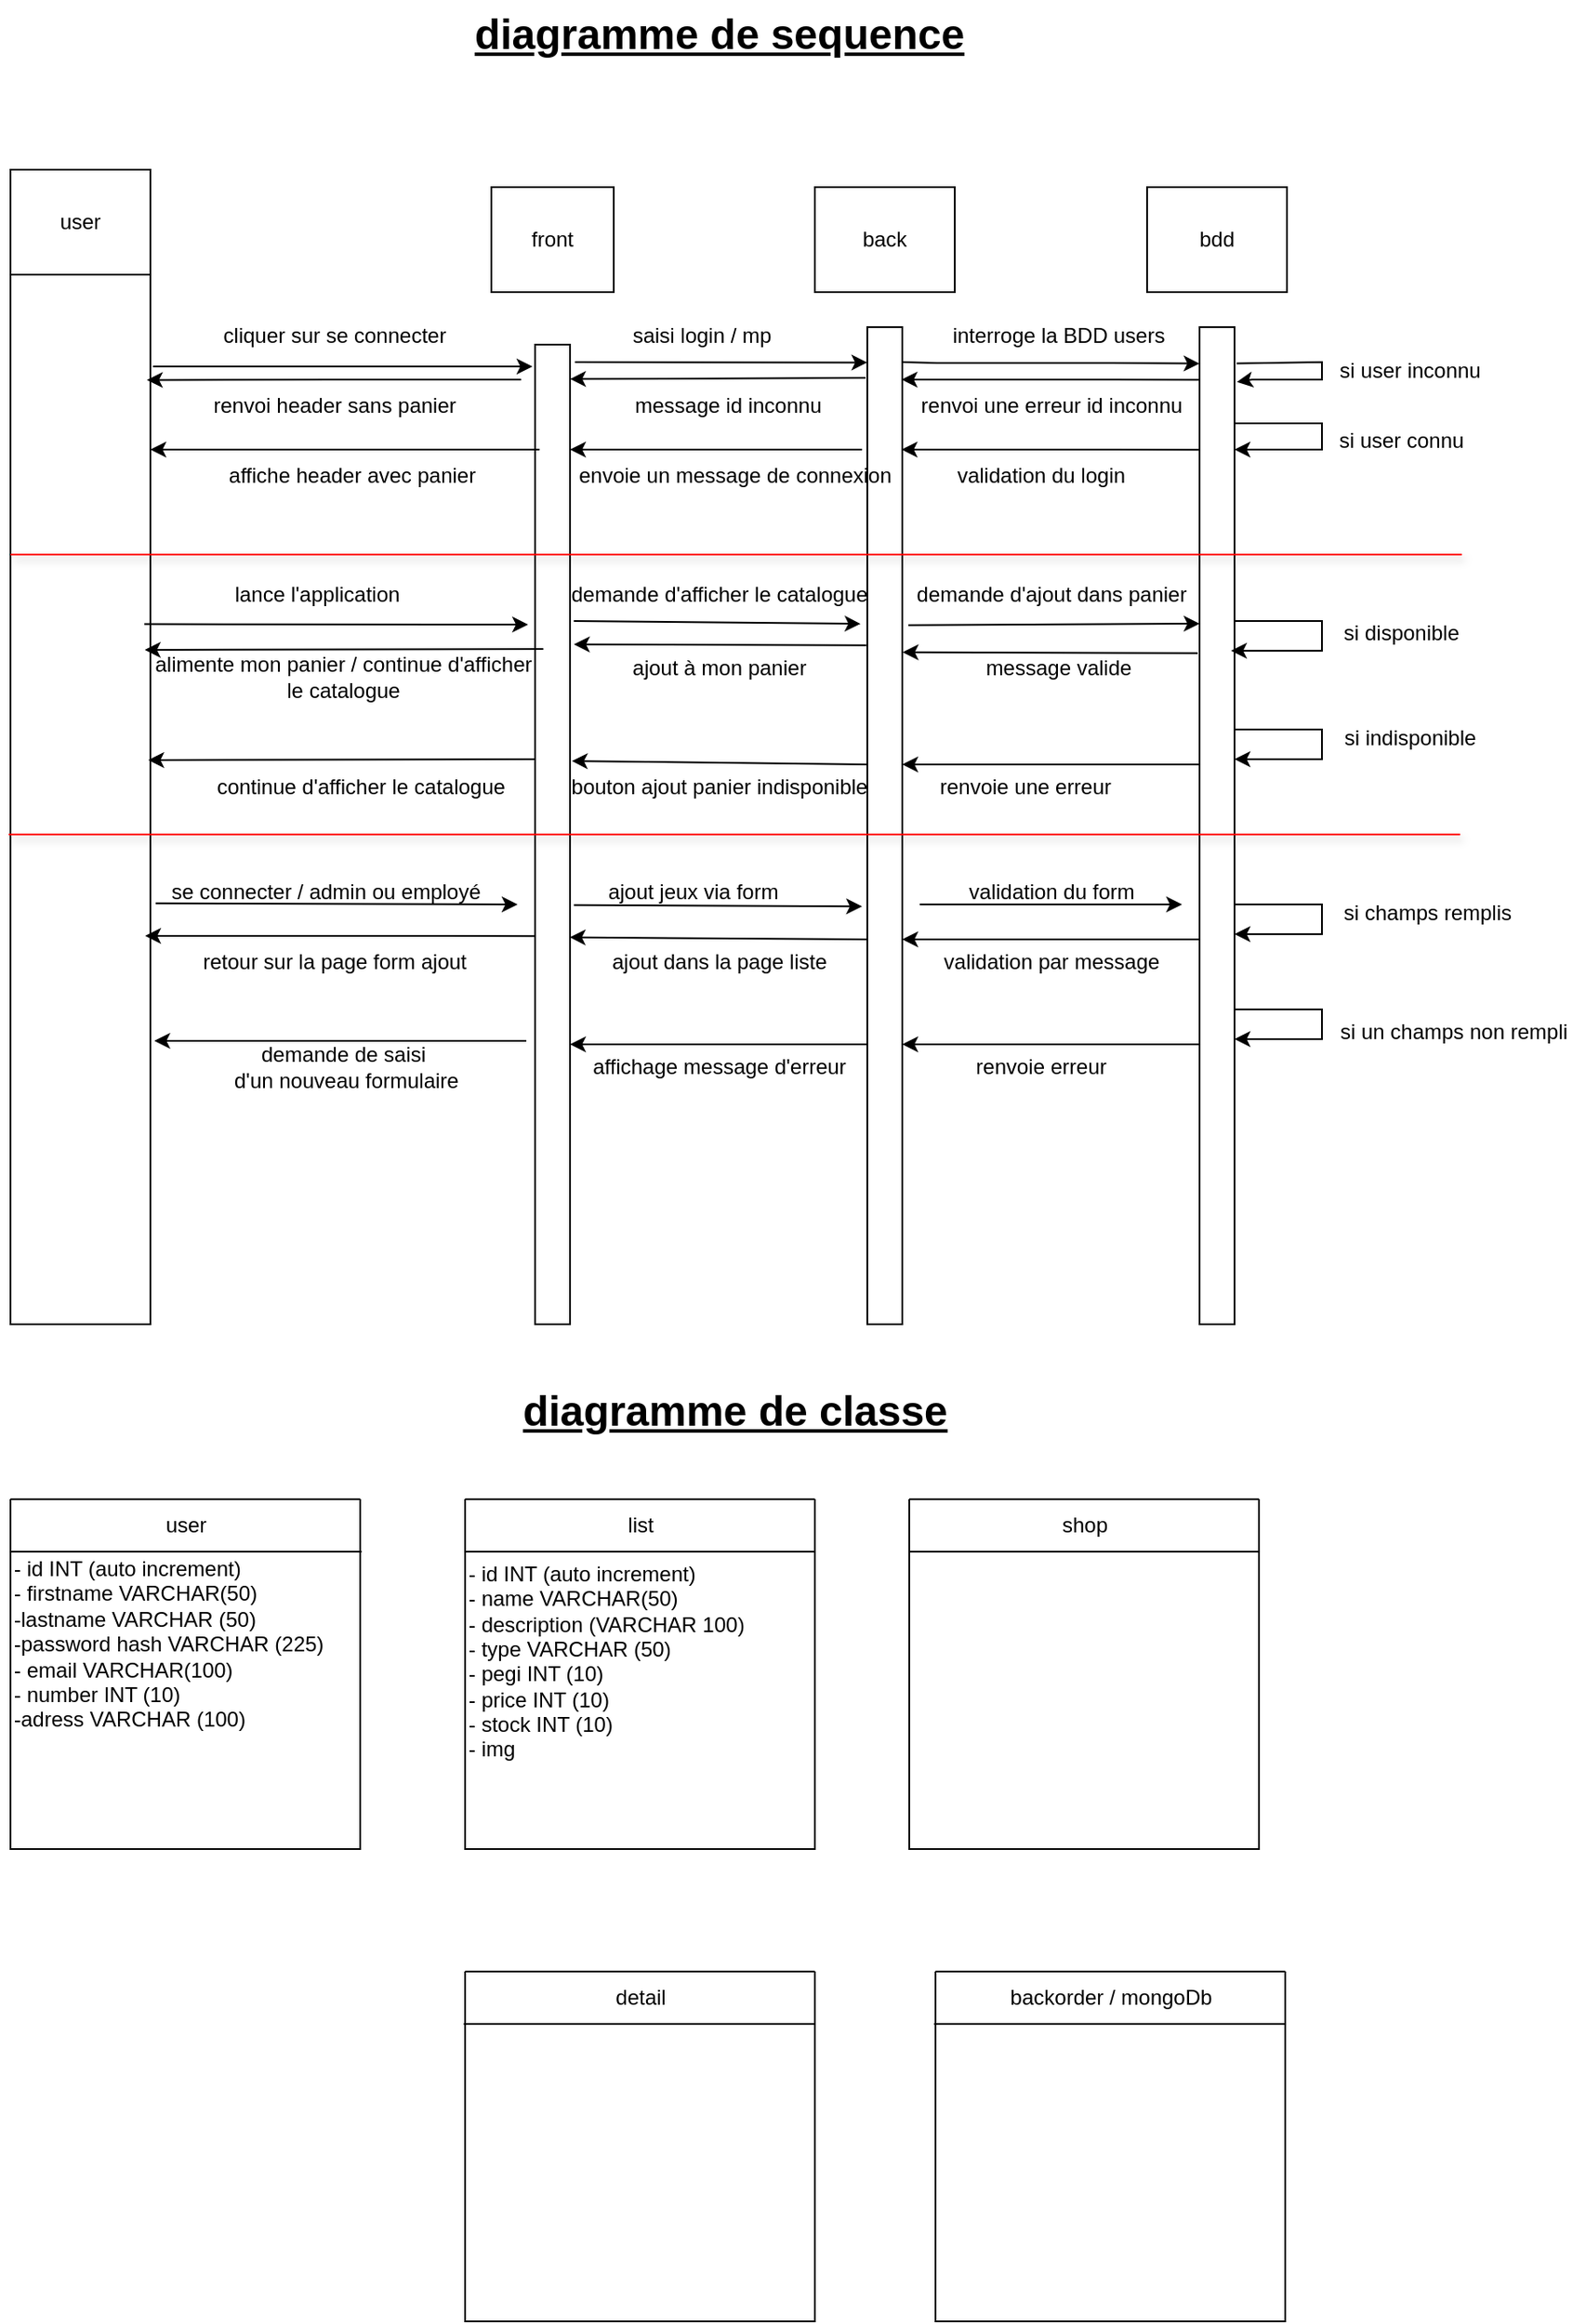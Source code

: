 <mxfile version="24.7.12">
  <diagram name="Page-1" id="rXCuF8FtUP5aOPSfzfbm">
    <mxGraphModel dx="2117" dy="522" grid="1" gridSize="10" guides="1" tooltips="1" connect="1" arrows="1" fold="1" page="1" pageScale="1" pageWidth="827" pageHeight="1169" math="0" shadow="0">
      <root>
        <mxCell id="0" />
        <mxCell id="1" parent="0" />
        <mxCell id="5uYS1BCheo57BX3cpmRm-2" value="" style="rounded=0;whiteSpace=wrap;html=1;" parent="1" vertex="1">
          <mxGeometry y="240" width="80" height="600" as="geometry" />
        </mxCell>
        <mxCell id="5uYS1BCheo57BX3cpmRm-3" value="" style="rounded=0;whiteSpace=wrap;html=1;" parent="1" vertex="1">
          <mxGeometry x="300" y="280" width="20" height="560" as="geometry" />
        </mxCell>
        <mxCell id="5uYS1BCheo57BX3cpmRm-4" value="" style="rounded=0;whiteSpace=wrap;html=1;" parent="1" vertex="1">
          <mxGeometry x="490" y="270" width="20" height="570" as="geometry" />
        </mxCell>
        <mxCell id="5uYS1BCheo57BX3cpmRm-5" value="" style="rounded=0;whiteSpace=wrap;html=1;" parent="1" vertex="1">
          <mxGeometry x="680" y="270" width="20" height="570" as="geometry" />
        </mxCell>
        <mxCell id="5uYS1BCheo57BX3cpmRm-6" value="front" style="rounded=0;whiteSpace=wrap;html=1;" parent="1" vertex="1">
          <mxGeometry x="275" y="190" width="70" height="60" as="geometry" />
        </mxCell>
        <mxCell id="5uYS1BCheo57BX3cpmRm-7" value="back" style="rounded=0;whiteSpace=wrap;html=1;" parent="1" vertex="1">
          <mxGeometry x="460" y="190" width="80" height="60" as="geometry" />
        </mxCell>
        <mxCell id="5uYS1BCheo57BX3cpmRm-8" value="bdd" style="rounded=0;whiteSpace=wrap;html=1;" parent="1" vertex="1">
          <mxGeometry x="650" y="190" width="80" height="60" as="geometry" />
        </mxCell>
        <mxCell id="GCo2jeuxj3yod2GUhZTQ-15" value="" style="edgeStyle=none;orthogonalLoop=1;jettySize=auto;html=1;rounded=0;" edge="1" parent="1">
          <mxGeometry width="80" relative="1" as="geometry">
            <mxPoint x="81.5" y="292.5" as="sourcePoint" />
            <mxPoint x="298.5" y="292.5" as="targetPoint" />
            <Array as="points">
              <mxPoint x="170.5" y="292.5" />
              <mxPoint x="240.5" y="292.5" />
            </Array>
          </mxGeometry>
        </mxCell>
        <mxCell id="GCo2jeuxj3yod2GUhZTQ-18" value="" style="endArrow=classic;html=1;rounded=0;entryX=1.05;entryY=0.653;entryDx=0;entryDy=0;entryPerimeter=0;" edge="1" parent="1">
          <mxGeometry width="50" height="50" relative="1" as="geometry">
            <mxPoint x="292" y="300" as="sourcePoint" />
            <mxPoint x="78" y="300.2" as="targetPoint" />
            <Array as="points">
              <mxPoint x="185" y="300" />
            </Array>
          </mxGeometry>
        </mxCell>
        <mxCell id="GCo2jeuxj3yod2GUhZTQ-20" value="cliquer sur se connecter" style="text;html=1;align=center;verticalAlign=middle;resizable=0;points=[];autosize=1;strokeColor=none;fillColor=none;" vertex="1" parent="1">
          <mxGeometry x="110" y="260" width="150" height="30" as="geometry" />
        </mxCell>
        <mxCell id="GCo2jeuxj3yod2GUhZTQ-21" value="" style="endArrow=classic;html=1;rounded=0;entryX=0.957;entryY=0.651;entryDx=0;entryDy=0;entryPerimeter=0;exitX=0;exitY=0.668;exitDx=0;exitDy=0;exitPerimeter=0;" edge="1" parent="1">
          <mxGeometry width="50" height="50" relative="1" as="geometry">
            <mxPoint x="302.58" y="340.04" as="sourcePoint" />
            <mxPoint x="80.0" y="340.0" as="targetPoint" />
          </mxGeometry>
        </mxCell>
        <mxCell id="GCo2jeuxj3yod2GUhZTQ-22" value="renvoi header sans panier" style="text;html=1;align=center;verticalAlign=middle;resizable=0;points=[];autosize=1;strokeColor=none;fillColor=none;" vertex="1" parent="1">
          <mxGeometry x="105" y="300" width="160" height="30" as="geometry" />
        </mxCell>
        <mxCell id="GCo2jeuxj3yod2GUhZTQ-24" value="" style="endArrow=classic;html=1;rounded=0;entryX=-0.13;entryY=0.404;entryDx=0;entryDy=0;entryPerimeter=0;exitX=1;exitY=0.138;exitDx=0;exitDy=0;exitPerimeter=0;" edge="1" parent="1">
          <mxGeometry width="50" height="50" relative="1" as="geometry">
            <mxPoint x="510" y="290" as="sourcePoint" />
            <mxPoint x="680.0" y="290.82" as="targetPoint" />
            <Array as="points">
              <mxPoint x="530" y="290.5" />
              <mxPoint x="622.6" y="290.5" />
            </Array>
          </mxGeometry>
        </mxCell>
        <mxCell id="GCo2jeuxj3yod2GUhZTQ-26" value="interroge la BDD users" style="text;html=1;align=center;verticalAlign=middle;resizable=0;points=[];autosize=1;strokeColor=none;fillColor=none;" vertex="1" parent="1">
          <mxGeometry x="529" y="260" width="140" height="30" as="geometry" />
        </mxCell>
        <mxCell id="GCo2jeuxj3yod2GUhZTQ-30" value="" style="endArrow=classic;html=1;rounded=0;entryX=0.83;entryY=0.408;entryDx=0;entryDy=0;entryPerimeter=0;" edge="1" parent="1">
          <mxGeometry width="50" height="50" relative="1" as="geometry">
            <mxPoint x="487" y="340" as="sourcePoint" />
            <mxPoint x="320.0" y="340" as="targetPoint" />
          </mxGeometry>
        </mxCell>
        <mxCell id="GCo2jeuxj3yod2GUhZTQ-32" value="" style="endArrow=classic;html=1;rounded=0;entryX=1.23;entryY=0.726;entryDx=0;entryDy=0;entryPerimeter=0;" edge="1" parent="1">
          <mxGeometry width="50" height="50" relative="1" as="geometry">
            <mxPoint x="489" y="299" as="sourcePoint" />
            <mxPoint x="320.0" y="299.66" as="targetPoint" />
          </mxGeometry>
        </mxCell>
        <mxCell id="GCo2jeuxj3yod2GUhZTQ-38" value="" style="edgeStyle=none;orthogonalLoop=1;jettySize=auto;html=1;rounded=0;exitX=1.06;exitY=0.093;exitDx=0;exitDy=0;exitPerimeter=0;entryX=1.07;entryY=0.055;entryDx=0;entryDy=0;entryPerimeter=0;" edge="1" parent="1" target="5uYS1BCheo57BX3cpmRm-5">
          <mxGeometry width="80" relative="1" as="geometry">
            <mxPoint x="701.2" y="290.69" as="sourcePoint" />
            <mxPoint x="700" y="310" as="targetPoint" />
            <Array as="points">
              <mxPoint x="750" y="290" />
              <mxPoint x="750" y="300" />
              <mxPoint x="730" y="300" />
              <mxPoint x="710" y="300" />
            </Array>
          </mxGeometry>
        </mxCell>
        <mxCell id="GCo2jeuxj3yod2GUhZTQ-39" value="si user inconnu" style="text;html=1;align=center;verticalAlign=middle;resizable=0;points=[];autosize=1;strokeColor=none;fillColor=none;" vertex="1" parent="1">
          <mxGeometry x="750" y="280" width="100" height="30" as="geometry" />
        </mxCell>
        <mxCell id="GCo2jeuxj3yod2GUhZTQ-40" value="renvoi une erreur id inconnu" style="text;html=1;align=center;verticalAlign=middle;resizable=0;points=[];autosize=1;strokeColor=none;fillColor=none;" vertex="1" parent="1">
          <mxGeometry x="510" y="300" width="170" height="30" as="geometry" />
        </mxCell>
        <mxCell id="GCo2jeuxj3yod2GUhZTQ-41" value="si user connu" style="text;html=1;align=center;verticalAlign=middle;resizable=0;points=[];autosize=1;strokeColor=none;fillColor=none;" vertex="1" parent="1">
          <mxGeometry x="750" y="320" width="90" height="30" as="geometry" />
        </mxCell>
        <mxCell id="GCo2jeuxj3yod2GUhZTQ-42" value="" style="edgeStyle=none;orthogonalLoop=1;jettySize=auto;html=1;rounded=0;entryX=1.02;entryY=0.202;entryDx=0;entryDy=0;entryPerimeter=0;fillColor=#3EFF30;" edge="1" parent="1">
          <mxGeometry width="80" relative="1" as="geometry">
            <mxPoint x="700" y="325" as="sourcePoint" />
            <mxPoint x="700" y="340" as="targetPoint" />
            <Array as="points">
              <mxPoint x="720" y="325" />
              <mxPoint x="750" y="325" />
              <mxPoint x="750" y="340" />
            </Array>
          </mxGeometry>
        </mxCell>
        <mxCell id="GCo2jeuxj3yod2GUhZTQ-43" value="envoie un message de connexion" style="text;html=1;align=center;verticalAlign=middle;resizable=0;points=[];autosize=1;strokeColor=none;fillColor=none;" vertex="1" parent="1">
          <mxGeometry x="314" y="340" width="200" height="30" as="geometry" />
        </mxCell>
        <mxCell id="GCo2jeuxj3yod2GUhZTQ-44" value="affiche header avec panier" style="text;html=1;align=center;verticalAlign=middle;resizable=0;points=[];autosize=1;strokeColor=none;fillColor=none;" vertex="1" parent="1">
          <mxGeometry x="115" y="340" width="160" height="30" as="geometry" />
        </mxCell>
        <mxCell id="GCo2jeuxj3yod2GUhZTQ-45" value="" style="endArrow=classic;html=1;rounded=0;exitX=0.02;exitY=0.179;exitDx=0;exitDy=0;exitPerimeter=0;" edge="1" parent="1">
          <mxGeometry width="50" height="50" relative="1" as="geometry">
            <mxPoint x="680.0" y="340.07" as="sourcePoint" />
            <mxPoint x="509.6" y="340" as="targetPoint" />
          </mxGeometry>
        </mxCell>
        <mxCell id="GCo2jeuxj3yod2GUhZTQ-46" value="" style="endArrow=classic;html=1;rounded=0;exitX=1.14;exitY=0.059;exitDx=0;exitDy=0;exitPerimeter=0;entryX=0;entryY=0.09;entryDx=0;entryDy=0;entryPerimeter=0;" edge="1" parent="1">
          <mxGeometry width="50" height="50" relative="1" as="geometry">
            <mxPoint x="322.8" y="290" as="sourcePoint" />
            <mxPoint x="490" y="290.23" as="targetPoint" />
          </mxGeometry>
        </mxCell>
        <mxCell id="GCo2jeuxj3yod2GUhZTQ-47" value="saisi login / mp" style="text;html=1;align=center;verticalAlign=middle;resizable=0;points=[];autosize=1;strokeColor=none;fillColor=none;" vertex="1" parent="1">
          <mxGeometry x="345" y="260" width="100" height="30" as="geometry" />
        </mxCell>
        <mxCell id="GCo2jeuxj3yod2GUhZTQ-48" value="message id inconnu" style="text;html=1;align=center;verticalAlign=middle;resizable=0;points=[];autosize=1;strokeColor=none;fillColor=none;" vertex="1" parent="1">
          <mxGeometry x="345" y="300" width="130" height="30" as="geometry" />
        </mxCell>
        <mxCell id="GCo2jeuxj3yod2GUhZTQ-50" value="" style="endArrow=classic;html=1;rounded=0;exitX=0.02;exitY=0.179;exitDx=0;exitDy=0;exitPerimeter=0;" edge="1" parent="1">
          <mxGeometry width="50" height="50" relative="1" as="geometry">
            <mxPoint x="680.0" y="300.07" as="sourcePoint" />
            <mxPoint x="509.6" y="300" as="targetPoint" />
          </mxGeometry>
        </mxCell>
        <mxCell id="GCo2jeuxj3yod2GUhZTQ-51" value="validation du login" style="text;html=1;align=center;verticalAlign=middle;resizable=0;points=[];autosize=1;strokeColor=none;fillColor=none;" vertex="1" parent="1">
          <mxGeometry x="529" y="340" width="120" height="30" as="geometry" />
        </mxCell>
        <mxCell id="GCo2jeuxj3yod2GUhZTQ-115" value="" style="endArrow=classic;html=1;rounded=0;exitX=0.957;exitY=0.333;exitDx=0;exitDy=0;exitPerimeter=0;" edge="1" parent="1" source="5uYS1BCheo57BX3cpmRm-2">
          <mxGeometry width="50" height="50" relative="1" as="geometry">
            <mxPoint x="140" y="490" as="sourcePoint" />
            <mxPoint x="296" y="440" as="targetPoint" />
          </mxGeometry>
        </mxCell>
        <mxCell id="GCo2jeuxj3yod2GUhZTQ-116" value="lance l&#39;application" style="text;html=1;align=center;verticalAlign=middle;resizable=0;points=[];autosize=1;strokeColor=none;fillColor=none;" vertex="1" parent="1">
          <mxGeometry x="115" y="408" width="120" height="30" as="geometry" />
        </mxCell>
        <mxCell id="GCo2jeuxj3yod2GUhZTQ-117" value="" style="endArrow=classic;html=1;rounded=0;entryX=0.927;entryY=1.053;entryDx=0;entryDy=0;entryPerimeter=0;exitX=0.064;exitY=1;exitDx=0;exitDy=0;exitPerimeter=0;" edge="1" parent="1" source="GCo2jeuxj3yod2GUhZTQ-118" target="GCo2jeuxj3yod2GUhZTQ-118">
          <mxGeometry width="50" height="50" relative="1" as="geometry">
            <mxPoint x="420" y="440" as="sourcePoint" />
            <mxPoint x="590" y="410" as="targetPoint" />
          </mxGeometry>
        </mxCell>
        <mxCell id="GCo2jeuxj3yod2GUhZTQ-118" value="demande d&#39;afficher le catalogue" style="text;html=1;align=center;verticalAlign=middle;resizable=0;points=[];autosize=1;strokeColor=none;fillColor=none;" vertex="1" parent="1">
          <mxGeometry x="310" y="408" width="190" height="30" as="geometry" />
        </mxCell>
        <mxCell id="GCo2jeuxj3yod2GUhZTQ-119" value="" style="endArrow=classic;html=1;rounded=0;exitX=0.047;exitY=1.08;exitDx=0;exitDy=0;exitPerimeter=0;" edge="1" parent="1" source="GCo2jeuxj3yod2GUhZTQ-120">
          <mxGeometry width="50" height="50" relative="1" as="geometry">
            <mxPoint x="520" y="440" as="sourcePoint" />
            <mxPoint x="680" y="439.5" as="targetPoint" />
          </mxGeometry>
        </mxCell>
        <mxCell id="GCo2jeuxj3yod2GUhZTQ-120" value="demande d&#39;ajout dans panier" style="text;html=1;align=center;verticalAlign=middle;resizable=0;points=[];autosize=1;strokeColor=none;fillColor=none;" vertex="1" parent="1">
          <mxGeometry x="505" y="408" width="180" height="30" as="geometry" />
        </mxCell>
        <mxCell id="GCo2jeuxj3yod2GUhZTQ-122" value="" style="endArrow=classic;html=1;rounded=0;" edge="1" parent="1">
          <mxGeometry width="50" height="50" relative="1" as="geometry">
            <mxPoint x="700" y="438" as="sourcePoint" />
            <mxPoint x="698" y="455" as="targetPoint" />
            <Array as="points">
              <mxPoint x="750" y="438" />
              <mxPoint x="750" y="455" />
            </Array>
          </mxGeometry>
        </mxCell>
        <mxCell id="GCo2jeuxj3yod2GUhZTQ-123" value="si disponible" style="text;html=1;align=center;verticalAlign=middle;resizable=0;points=[];autosize=1;strokeColor=none;fillColor=none;" vertex="1" parent="1">
          <mxGeometry x="750" y="430" width="90" height="30" as="geometry" />
        </mxCell>
        <mxCell id="GCo2jeuxj3yod2GUhZTQ-124" value="" style="endArrow=classic;html=1;rounded=0;exitX=-0.05;exitY=0.327;exitDx=0;exitDy=0;entryX=1.01;entryY=0.326;entryDx=0;entryDy=0;entryPerimeter=0;exitPerimeter=0;" edge="1" parent="1" source="5uYS1BCheo57BX3cpmRm-5" target="5uYS1BCheo57BX3cpmRm-4">
          <mxGeometry width="50" height="50" relative="1" as="geometry">
            <mxPoint x="610" y="454.5" as="sourcePoint" />
            <mxPoint x="550" y="454.5" as="targetPoint" />
          </mxGeometry>
        </mxCell>
        <mxCell id="GCo2jeuxj3yod2GUhZTQ-125" value="message valide" style="text;html=1;align=center;verticalAlign=middle;resizable=0;points=[];autosize=1;strokeColor=none;fillColor=none;" vertex="1" parent="1">
          <mxGeometry x="544" y="450" width="110" height="30" as="geometry" />
        </mxCell>
        <mxCell id="GCo2jeuxj3yod2GUhZTQ-126" value="" style="endArrow=classic;html=1;rounded=0;exitX=-0.03;exitY=0.319;exitDx=0;exitDy=0;entryX=1.11;entryY=0.306;entryDx=0;entryDy=0;entryPerimeter=0;exitPerimeter=0;" edge="1" parent="1" source="5uYS1BCheo57BX3cpmRm-4" target="5uYS1BCheo57BX3cpmRm-3">
          <mxGeometry width="50" height="50" relative="1" as="geometry">
            <mxPoint x="472.5" y="454.5" as="sourcePoint" />
            <mxPoint x="340" y="453" as="targetPoint" />
          </mxGeometry>
        </mxCell>
        <mxCell id="GCo2jeuxj3yod2GUhZTQ-127" value="ajout à mon panier" style="text;html=1;align=center;verticalAlign=middle;resizable=0;points=[];autosize=1;strokeColor=none;fillColor=none;" vertex="1" parent="1">
          <mxGeometry x="345" y="450" width="120" height="30" as="geometry" />
        </mxCell>
        <mxCell id="GCo2jeuxj3yod2GUhZTQ-128" value="" style="endArrow=classic;html=1;rounded=0;entryX=1.06;entryY=0.699;entryDx=0;entryDy=0;entryPerimeter=0;exitX=0.978;exitY=0.1;exitDx=0;exitDy=0;exitPerimeter=0;" edge="1" parent="1" source="GCo2jeuxj3yod2GUhZTQ-129">
          <mxGeometry width="50" height="50" relative="1" as="geometry">
            <mxPoint x="273.2" y="454.9" as="sourcePoint" />
            <mxPoint x="76.8" y="454.5" as="targetPoint" />
          </mxGeometry>
        </mxCell>
        <mxCell id="GCo2jeuxj3yod2GUhZTQ-129" value="alimente mon panier / continue d&#39;afficher&lt;div&gt;le catalogue&lt;/div&gt;" style="text;html=1;align=center;verticalAlign=middle;resizable=0;points=[];autosize=1;strokeColor=none;fillColor=none;" vertex="1" parent="1">
          <mxGeometry x="70" y="450" width="240" height="40" as="geometry" />
        </mxCell>
        <mxCell id="GCo2jeuxj3yod2GUhZTQ-130" value="" style="endArrow=classic;html=1;rounded=0;entryX=1;entryY=0.5;entryDx=0;entryDy=0;" edge="1" parent="1">
          <mxGeometry width="50" height="50" relative="1" as="geometry">
            <mxPoint x="700" y="500" as="sourcePoint" />
            <mxPoint x="700" y="517" as="targetPoint" />
            <Array as="points">
              <mxPoint x="750" y="500" />
              <mxPoint x="750" y="517" />
            </Array>
          </mxGeometry>
        </mxCell>
        <mxCell id="GCo2jeuxj3yod2GUhZTQ-131" value="si indisponible" style="text;html=1;align=center;verticalAlign=middle;resizable=0;points=[];autosize=1;strokeColor=none;fillColor=none;" vertex="1" parent="1">
          <mxGeometry x="750" y="490" width="100" height="30" as="geometry" />
        </mxCell>
        <mxCell id="GCo2jeuxj3yod2GUhZTQ-132" value="" style="endArrow=classic;html=1;rounded=0;exitX=0;exitY=0.5;exitDx=0;exitDy=0;entryX=1;entryY=0.5;entryDx=0;entryDy=0;" edge="1" parent="1">
          <mxGeometry width="50" height="50" relative="1" as="geometry">
            <mxPoint x="680" y="520" as="sourcePoint" />
            <mxPoint x="510" y="520" as="targetPoint" />
          </mxGeometry>
        </mxCell>
        <mxCell id="GCo2jeuxj3yod2GUhZTQ-133" value="" style="endArrow=classic;html=1;rounded=0;exitX=0;exitY=0.5;exitDx=0;exitDy=0;entryX=1.06;entryY=0.481;entryDx=0;entryDy=0;entryPerimeter=0;" edge="1" parent="1">
          <mxGeometry width="50" height="50" relative="1" as="geometry">
            <mxPoint x="490" y="520" as="sourcePoint" />
            <mxPoint x="321" y="518" as="targetPoint" />
          </mxGeometry>
        </mxCell>
        <mxCell id="GCo2jeuxj3yod2GUhZTQ-134" value="renvoie une erreur" style="text;html=1;align=center;verticalAlign=middle;resizable=0;points=[];autosize=1;strokeColor=none;fillColor=none;" vertex="1" parent="1">
          <mxGeometry x="520" y="518" width="120" height="30" as="geometry" />
        </mxCell>
        <mxCell id="GCo2jeuxj3yod2GUhZTQ-135" value="bouton ajout panier indisponible" style="text;html=1;align=center;verticalAlign=middle;resizable=0;points=[];autosize=1;strokeColor=none;fillColor=none;" vertex="1" parent="1">
          <mxGeometry x="310" y="518" width="190" height="30" as="geometry" />
        </mxCell>
        <mxCell id="GCo2jeuxj3yod2GUhZTQ-136" value="" style="endArrow=classic;html=1;rounded=0;entryX=1.06;entryY=0.699;entryDx=0;entryDy=0;entryPerimeter=0;exitX=-0.1;exitY=0.483;exitDx=0;exitDy=0;exitPerimeter=0;" edge="1" parent="1">
          <mxGeometry width="50" height="50" relative="1" as="geometry">
            <mxPoint x="300" y="517" as="sourcePoint" />
            <mxPoint x="78.8" y="517.5" as="targetPoint" />
          </mxGeometry>
        </mxCell>
        <mxCell id="GCo2jeuxj3yod2GUhZTQ-137" value="continue d&#39;afficher le catalogue" style="text;html=1;align=center;verticalAlign=middle;resizable=0;points=[];autosize=1;strokeColor=none;fillColor=none;" vertex="1" parent="1">
          <mxGeometry x="105" y="518" width="190" height="30" as="geometry" />
        </mxCell>
        <mxCell id="GCo2jeuxj3yod2GUhZTQ-138" value="" style="endArrow=none;html=1;rounded=0;shadow=1;strokeColor=#FF0000;" edge="1" parent="1">
          <mxGeometry width="50" height="50" relative="1" as="geometry">
            <mxPoint y="400" as="sourcePoint" />
            <mxPoint x="830" y="400" as="targetPoint" />
          </mxGeometry>
        </mxCell>
        <mxCell id="GCo2jeuxj3yod2GUhZTQ-140" value="" style="endArrow=none;html=1;rounded=0;shadow=1;strokeColor=#FF0000;" edge="1" parent="1">
          <mxGeometry width="50" height="50" relative="1" as="geometry">
            <mxPoint x="-1" y="560" as="sourcePoint" />
            <mxPoint x="829" y="560" as="targetPoint" />
          </mxGeometry>
        </mxCell>
        <mxCell id="GCo2jeuxj3yod2GUhZTQ-141" value="user" style="rounded=0;whiteSpace=wrap;html=1;" vertex="1" parent="1">
          <mxGeometry y="180" width="80" height="60" as="geometry" />
        </mxCell>
        <mxCell id="GCo2jeuxj3yod2GUhZTQ-142" value="" style="endArrow=classic;html=1;rounded=0;exitX=1.038;exitY=0.599;exitDx=0;exitDy=0;exitPerimeter=0;" edge="1" parent="1" source="5uYS1BCheo57BX3cpmRm-2">
          <mxGeometry width="50" height="50" relative="1" as="geometry">
            <mxPoint x="110" y="600" as="sourcePoint" />
            <mxPoint x="290" y="600" as="targetPoint" />
          </mxGeometry>
        </mxCell>
        <mxCell id="GCo2jeuxj3yod2GUhZTQ-143" value="se connecter / admin ou employé" style="text;html=1;align=center;verticalAlign=middle;resizable=0;points=[];autosize=1;strokeColor=none;fillColor=none;" vertex="1" parent="1">
          <mxGeometry x="80" y="578" width="200" height="30" as="geometry" />
        </mxCell>
        <mxCell id="GCo2jeuxj3yod2GUhZTQ-144" value="" style="endArrow=classic;html=1;rounded=0;entryX=-0.15;entryY=0.581;entryDx=0;entryDy=0;entryPerimeter=0;exitX=1.11;exitY=0.572;exitDx=0;exitDy=0;exitPerimeter=0;" edge="1" parent="1" source="5uYS1BCheo57BX3cpmRm-3" target="5uYS1BCheo57BX3cpmRm-4">
          <mxGeometry width="50" height="50" relative="1" as="geometry">
            <mxPoint x="355" y="600" as="sourcePoint" />
            <mxPoint x="455" y="600" as="targetPoint" />
          </mxGeometry>
        </mxCell>
        <mxCell id="GCo2jeuxj3yod2GUhZTQ-145" value="ajout jeux via form" style="text;html=1;align=center;verticalAlign=middle;resizable=0;points=[];autosize=1;strokeColor=none;fillColor=none;" vertex="1" parent="1">
          <mxGeometry x="330" y="578" width="120" height="30" as="geometry" />
        </mxCell>
        <mxCell id="GCo2jeuxj3yod2GUhZTQ-146" value="" style="endArrow=classic;html=1;rounded=0;" edge="1" parent="1">
          <mxGeometry width="50" height="50" relative="1" as="geometry">
            <mxPoint x="520" y="600" as="sourcePoint" />
            <mxPoint x="670" y="600" as="targetPoint" />
          </mxGeometry>
        </mxCell>
        <mxCell id="GCo2jeuxj3yod2GUhZTQ-148" value="validation du form" style="text;html=1;align=center;verticalAlign=middle;resizable=0;points=[];autosize=1;strokeColor=none;fillColor=none;" vertex="1" parent="1">
          <mxGeometry x="535" y="578" width="120" height="30" as="geometry" />
        </mxCell>
        <mxCell id="GCo2jeuxj3yod2GUhZTQ-149" value="" style="endArrow=classic;html=1;rounded=0;entryX=1;entryY=0.5;entryDx=0;entryDy=0;" edge="1" parent="1">
          <mxGeometry width="50" height="50" relative="1" as="geometry">
            <mxPoint x="700" y="600" as="sourcePoint" />
            <mxPoint x="700" y="617" as="targetPoint" />
            <Array as="points">
              <mxPoint x="750" y="600" />
              <mxPoint x="750" y="617" />
            </Array>
          </mxGeometry>
        </mxCell>
        <mxCell id="GCo2jeuxj3yod2GUhZTQ-150" value="si champs remplis" style="text;html=1;align=center;verticalAlign=middle;resizable=0;points=[];autosize=1;strokeColor=none;fillColor=none;" vertex="1" parent="1">
          <mxGeometry x="750" y="590" width="120" height="30" as="geometry" />
        </mxCell>
        <mxCell id="GCo2jeuxj3yod2GUhZTQ-151" value="" style="endArrow=classic;html=1;rounded=0;entryX=1;entryY=0.614;entryDx=0;entryDy=0;entryPerimeter=0;" edge="1" parent="1" target="5uYS1BCheo57BX3cpmRm-4">
          <mxGeometry width="50" height="50" relative="1" as="geometry">
            <mxPoint x="680" y="620" as="sourcePoint" />
            <mxPoint x="566" y="620" as="targetPoint" />
          </mxGeometry>
        </mxCell>
        <mxCell id="GCo2jeuxj3yod2GUhZTQ-152" value="validation par message" style="text;html=1;align=center;verticalAlign=middle;resizable=0;points=[];autosize=1;strokeColor=none;fillColor=none;" vertex="1" parent="1">
          <mxGeometry x="520" y="618" width="150" height="30" as="geometry" />
        </mxCell>
        <mxCell id="GCo2jeuxj3yod2GUhZTQ-154" value="" style="endArrow=classic;html=1;rounded=0;entryX=0.99;entryY=0.605;entryDx=0;entryDy=0;entryPerimeter=0;" edge="1" parent="1" target="5uYS1BCheo57BX3cpmRm-3">
          <mxGeometry width="50" height="50" relative="1" as="geometry">
            <mxPoint x="490" y="620" as="sourcePoint" />
            <mxPoint x="350" y="620" as="targetPoint" />
          </mxGeometry>
        </mxCell>
        <mxCell id="GCo2jeuxj3yod2GUhZTQ-155" value="ajout dans la page liste" style="text;html=1;align=center;verticalAlign=middle;resizable=0;points=[];autosize=1;strokeColor=none;fillColor=none;" vertex="1" parent="1">
          <mxGeometry x="330" y="618" width="150" height="30" as="geometry" />
        </mxCell>
        <mxCell id="GCo2jeuxj3yod2GUhZTQ-156" value="" style="endArrow=classic;html=1;rounded=0;exitX=0;exitY=0.693;exitDx=0;exitDy=0;exitPerimeter=0;" edge="1" parent="1">
          <mxGeometry width="50" height="50" relative="1" as="geometry">
            <mxPoint x="300" y="618.08" as="sourcePoint" />
            <mxPoint x="77" y="618" as="targetPoint" />
          </mxGeometry>
        </mxCell>
        <mxCell id="GCo2jeuxj3yod2GUhZTQ-157" value="retour sur la page form ajout" style="text;html=1;align=center;verticalAlign=middle;resizable=0;points=[];autosize=1;strokeColor=none;fillColor=none;" vertex="1" parent="1">
          <mxGeometry x="100" y="618" width="170" height="30" as="geometry" />
        </mxCell>
        <mxCell id="GCo2jeuxj3yod2GUhZTQ-158" value="" style="endArrow=classic;html=1;rounded=0;entryX=1;entryY=0.5;entryDx=0;entryDy=0;" edge="1" parent="1">
          <mxGeometry width="50" height="50" relative="1" as="geometry">
            <mxPoint x="700" y="660" as="sourcePoint" />
            <mxPoint x="700" y="677" as="targetPoint" />
            <Array as="points">
              <mxPoint x="750" y="660" />
              <mxPoint x="750" y="677" />
            </Array>
          </mxGeometry>
        </mxCell>
        <mxCell id="GCo2jeuxj3yod2GUhZTQ-159" value="si un champs non rempli" style="text;html=1;align=center;verticalAlign=middle;resizable=0;points=[];autosize=1;strokeColor=none;fillColor=none;" vertex="1" parent="1">
          <mxGeometry x="750" y="658" width="150" height="30" as="geometry" />
        </mxCell>
        <mxCell id="GCo2jeuxj3yod2GUhZTQ-160" value="" style="endArrow=classic;html=1;rounded=0;entryX=1;entryY=0.614;entryDx=0;entryDy=0;entryPerimeter=0;" edge="1" parent="1">
          <mxGeometry width="50" height="50" relative="1" as="geometry">
            <mxPoint x="680" y="680" as="sourcePoint" />
            <mxPoint x="510" y="680" as="targetPoint" />
          </mxGeometry>
        </mxCell>
        <mxCell id="GCo2jeuxj3yod2GUhZTQ-161" value="" style="endArrow=classic;html=1;rounded=0;entryX=1;entryY=0.614;entryDx=0;entryDy=0;entryPerimeter=0;" edge="1" parent="1">
          <mxGeometry width="50" height="50" relative="1" as="geometry">
            <mxPoint x="490" y="680" as="sourcePoint" />
            <mxPoint x="320" y="680" as="targetPoint" />
          </mxGeometry>
        </mxCell>
        <mxCell id="GCo2jeuxj3yod2GUhZTQ-162" value="renvoie erreur" style="text;html=1;align=center;verticalAlign=middle;resizable=0;points=[];autosize=1;strokeColor=none;fillColor=none;" vertex="1" parent="1">
          <mxGeometry x="539" y="678" width="100" height="30" as="geometry" />
        </mxCell>
        <mxCell id="GCo2jeuxj3yod2GUhZTQ-163" value="affichage message d&#39;erreur" style="text;html=1;align=center;verticalAlign=middle;resizable=0;points=[];autosize=1;strokeColor=none;fillColor=none;" vertex="1" parent="1">
          <mxGeometry x="320" y="678" width="170" height="30" as="geometry" />
        </mxCell>
        <mxCell id="GCo2jeuxj3yod2GUhZTQ-164" value="" style="endArrow=classic;html=1;rounded=0;entryX=1.028;entryY=0.73;entryDx=0;entryDy=0;entryPerimeter=0;" edge="1" parent="1" target="5uYS1BCheo57BX3cpmRm-2">
          <mxGeometry width="50" height="50" relative="1" as="geometry">
            <mxPoint x="295" y="678" as="sourcePoint" />
            <mxPoint x="125" y="678" as="targetPoint" />
          </mxGeometry>
        </mxCell>
        <mxCell id="GCo2jeuxj3yod2GUhZTQ-165" value="demande de saisi&lt;div&gt;&amp;nbsp;d&#39;un nouveau formulaire&lt;/div&gt;" style="text;html=1;align=center;verticalAlign=middle;resizable=0;points=[];autosize=1;strokeColor=none;fillColor=none;" vertex="1" parent="1">
          <mxGeometry x="110" y="673" width="160" height="40" as="geometry" />
        </mxCell>
        <mxCell id="GCo2jeuxj3yod2GUhZTQ-166" value="" style="swimlane;startSize=0;" vertex="1" parent="1">
          <mxGeometry y="940" width="200" height="200" as="geometry" />
        </mxCell>
        <mxCell id="GCo2jeuxj3yod2GUhZTQ-168" value="user" style="text;html=1;align=center;verticalAlign=middle;resizable=0;points=[];autosize=1;strokeColor=none;fillColor=none;" vertex="1" parent="GCo2jeuxj3yod2GUhZTQ-166">
          <mxGeometry x="75" width="50" height="30" as="geometry" />
        </mxCell>
        <mxCell id="GCo2jeuxj3yod2GUhZTQ-167" value="" style="endArrow=none;html=1;rounded=0;exitX=-0.017;exitY=0.15;exitDx=0;exitDy=0;exitPerimeter=0;entryX=0.987;entryY=0.15;entryDx=0;entryDy=0;entryPerimeter=0;" edge="1" parent="GCo2jeuxj3yod2GUhZTQ-166">
          <mxGeometry width="50" height="50" relative="1" as="geometry">
            <mxPoint x="-9.104e-14" y="30" as="sourcePoint" />
            <mxPoint x="200.8" y="30" as="targetPoint" />
          </mxGeometry>
        </mxCell>
        <mxCell id="GCo2jeuxj3yod2GUhZTQ-185" value="- id INT (auto increment)&lt;div&gt;- firstname VARCHAR(50)&lt;/div&gt;&lt;div&gt;-lastname VARCHAR (50)&lt;/div&gt;&lt;div&gt;-password hash&amp;nbsp;&lt;span style=&quot;background-color: initial;&quot;&gt;VARCHAR (225)&lt;/span&gt;&lt;/div&gt;&lt;div&gt;&lt;span style=&quot;background-color: initial;&quot;&gt;- email VARCHAR(100)&lt;/span&gt;&lt;/div&gt;&lt;div&gt;- number INT (10)&lt;/div&gt;&lt;div&gt;-adress VARCHAR (100)&lt;/div&gt;&lt;div&gt;&lt;br&gt;&lt;/div&gt;" style="text;html=1;align=left;verticalAlign=middle;resizable=0;points=[];autosize=1;strokeColor=none;fillColor=none;" vertex="1" parent="GCo2jeuxj3yod2GUhZTQ-166">
          <mxGeometry y="25" width="200" height="130" as="geometry" />
        </mxCell>
        <mxCell id="GCo2jeuxj3yod2GUhZTQ-169" value="" style="swimlane;startSize=0;" vertex="1" parent="1">
          <mxGeometry x="260" y="940" width="200" height="200" as="geometry">
            <mxRectangle x="260" y="940" width="50" height="40" as="alternateBounds" />
          </mxGeometry>
        </mxCell>
        <mxCell id="GCo2jeuxj3yod2GUhZTQ-170" value="list" style="text;html=1;align=center;verticalAlign=middle;resizable=0;points=[];autosize=1;strokeColor=none;fillColor=none;" vertex="1" parent="GCo2jeuxj3yod2GUhZTQ-169">
          <mxGeometry x="80" width="40" height="30" as="geometry" />
        </mxCell>
        <mxCell id="GCo2jeuxj3yod2GUhZTQ-173" value="" style="endArrow=none;html=1;rounded=0;exitX=-0.017;exitY=0.15;exitDx=0;exitDy=0;exitPerimeter=0;entryX=0.987;entryY=0.15;entryDx=0;entryDy=0;entryPerimeter=0;" edge="1" parent="GCo2jeuxj3yod2GUhZTQ-169">
          <mxGeometry width="50" height="50" relative="1" as="geometry">
            <mxPoint y="30" as="sourcePoint" />
            <mxPoint x="200" y="30" as="targetPoint" />
          </mxGeometry>
        </mxCell>
        <mxCell id="GCo2jeuxj3yod2GUhZTQ-187" value="- id INT (auto increment)&lt;div&gt;- name VARCHAR(50)&lt;/div&gt;&lt;div&gt;- description (VARCHAR 100)&lt;/div&gt;&lt;div&gt;- type VARCHAR (50)&lt;/div&gt;&lt;div&gt;&lt;span style=&quot;background-color: initial;&quot;&gt;- pegi INT (10)&lt;/span&gt;&lt;/div&gt;&lt;div&gt;&lt;span style=&quot;background-color: initial;&quot;&gt;- price INT (10)&lt;/span&gt;&lt;/div&gt;&lt;div&gt;- stock INT (10)&lt;/div&gt;&lt;div&gt;- img&amp;nbsp;&lt;/div&gt;&lt;div&gt;&lt;br&gt;&lt;/div&gt;" style="text;html=1;align=left;verticalAlign=middle;resizable=0;points=[];autosize=1;strokeColor=none;fillColor=none;" vertex="1" parent="GCo2jeuxj3yod2GUhZTQ-169">
          <mxGeometry y="30" width="180" height="140" as="geometry" />
        </mxCell>
        <mxCell id="GCo2jeuxj3yod2GUhZTQ-171" value="" style="swimlane;startSize=0;" vertex="1" parent="1">
          <mxGeometry x="514" y="940" width="200" height="200" as="geometry" />
        </mxCell>
        <mxCell id="GCo2jeuxj3yod2GUhZTQ-172" value="shop" style="text;html=1;align=center;verticalAlign=middle;resizable=0;points=[];autosize=1;strokeColor=none;fillColor=none;" vertex="1" parent="GCo2jeuxj3yod2GUhZTQ-171">
          <mxGeometry x="75" width="50" height="30" as="geometry" />
        </mxCell>
        <mxCell id="GCo2jeuxj3yod2GUhZTQ-174" value="" style="endArrow=none;html=1;rounded=0;exitX=-0.017;exitY=0.15;exitDx=0;exitDy=0;exitPerimeter=0;entryX=0.987;entryY=0.15;entryDx=0;entryDy=0;entryPerimeter=0;" edge="1" parent="GCo2jeuxj3yod2GUhZTQ-171">
          <mxGeometry width="50" height="50" relative="1" as="geometry">
            <mxPoint y="30" as="sourcePoint" />
            <mxPoint x="200" y="30" as="targetPoint" />
          </mxGeometry>
        </mxCell>
        <mxCell id="GCo2jeuxj3yod2GUhZTQ-175" value="" style="swimlane;startSize=0;" vertex="1" parent="1">
          <mxGeometry x="260" y="1210" width="200" height="200" as="geometry" />
        </mxCell>
        <mxCell id="GCo2jeuxj3yod2GUhZTQ-176" value="detail" style="text;html=1;align=center;verticalAlign=middle;resizable=0;points=[];autosize=1;strokeColor=none;fillColor=none;" vertex="1" parent="GCo2jeuxj3yod2GUhZTQ-175">
          <mxGeometry x="75" width="50" height="30" as="geometry" />
        </mxCell>
        <mxCell id="GCo2jeuxj3yod2GUhZTQ-177" value="" style="endArrow=none;html=1;rounded=0;exitX=-0.017;exitY=0.15;exitDx=0;exitDy=0;exitPerimeter=0;entryX=0.987;entryY=0.15;entryDx=0;entryDy=0;entryPerimeter=0;" edge="1" parent="GCo2jeuxj3yod2GUhZTQ-175">
          <mxGeometry width="50" height="50" relative="1" as="geometry">
            <mxPoint x="-0.8" y="30" as="sourcePoint" />
            <mxPoint x="200.0" y="30" as="targetPoint" />
          </mxGeometry>
        </mxCell>
        <mxCell id="GCo2jeuxj3yod2GUhZTQ-178" value="&lt;font style=&quot;font-size: 24px;&quot;&gt;&lt;b&gt;&lt;u&gt;diagramme de sequence&lt;/u&gt;&lt;/b&gt;&lt;/font&gt;" style="text;html=1;align=center;verticalAlign=middle;resizable=0;points=[];autosize=1;strokeColor=none;fillColor=none;" vertex="1" parent="1">
          <mxGeometry x="255" y="83" width="300" height="40" as="geometry" />
        </mxCell>
        <mxCell id="GCo2jeuxj3yod2GUhZTQ-179" value="&lt;font style=&quot;font-size: 24px;&quot;&gt;&lt;b&gt;&lt;u&gt;diagramme de classe&lt;/u&gt;&lt;/b&gt;&lt;/font&gt;" style="text;html=1;align=center;verticalAlign=middle;resizable=0;points=[];autosize=1;strokeColor=none;fillColor=none;" vertex="1" parent="1">
          <mxGeometry x="279" y="870" width="270" height="40" as="geometry" />
        </mxCell>
        <mxCell id="GCo2jeuxj3yod2GUhZTQ-180" value="" style="swimlane;startSize=0;" vertex="1" parent="1">
          <mxGeometry x="529" y="1210" width="200" height="200" as="geometry" />
        </mxCell>
        <mxCell id="GCo2jeuxj3yod2GUhZTQ-181" value="backorder / mongoDb" style="text;html=1;align=center;verticalAlign=middle;resizable=0;points=[];autosize=1;strokeColor=none;fillColor=none;" vertex="1" parent="GCo2jeuxj3yod2GUhZTQ-180">
          <mxGeometry x="30" width="140" height="30" as="geometry" />
        </mxCell>
        <mxCell id="GCo2jeuxj3yod2GUhZTQ-182" value="" style="endArrow=none;html=1;rounded=0;exitX=-0.017;exitY=0.15;exitDx=0;exitDy=0;exitPerimeter=0;entryX=0.987;entryY=0.15;entryDx=0;entryDy=0;entryPerimeter=0;" edge="1" parent="GCo2jeuxj3yod2GUhZTQ-180">
          <mxGeometry width="50" height="50" relative="1" as="geometry">
            <mxPoint x="-0.8" y="30" as="sourcePoint" />
            <mxPoint x="200.0" y="30" as="targetPoint" />
          </mxGeometry>
        </mxCell>
      </root>
    </mxGraphModel>
  </diagram>
</mxfile>
